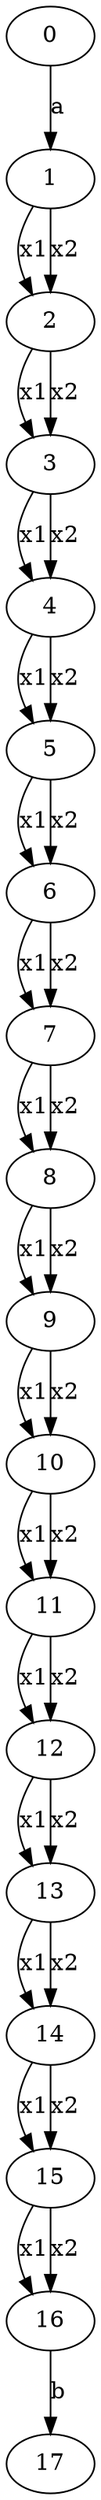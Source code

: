 digraph G {
0;1;2;3;4;5;6;7;8;9;10;11;12;13;14;15;16;17;
0 -> 1 [label="a"];
1 -> 2 [label="x1"];
1 -> 2 [label="x2"];
2 -> 3 [label="x1"];
2 -> 3 [label="x2"];
3 -> 4 [label="x1"];
3 -> 4 [label="x2"];
4 -> 5 [label="x1"];
4 -> 5 [label="x2"];
5 -> 6 [label="x1"];
5 -> 6 [label="x2"];
6 -> 7 [label="x1"];
6 -> 7 [label="x2"];
7 -> 8 [label="x1"];
7 -> 8 [label="x2"];
8 -> 9 [label="x1"];
8 -> 9 [label="x2"];
9 -> 10 [label="x1"];
9 -> 10 [label="x2"];
10 -> 11 [label="x1"];
10 -> 11 [label="x2"];
11 -> 12 [label="x1"];
11 -> 12 [label="x2"];
12 -> 13 [label="x1"];
12 -> 13 [label="x2"];
13 -> 14 [label="x1"];
13 -> 14 [label="x2"];
14 -> 15 [label="x1"];
14 -> 15 [label="x2"];
15 -> 16 [label="x1"];
15 -> 16 [label="x2"];
16 -> 17 [label="b"];
}
